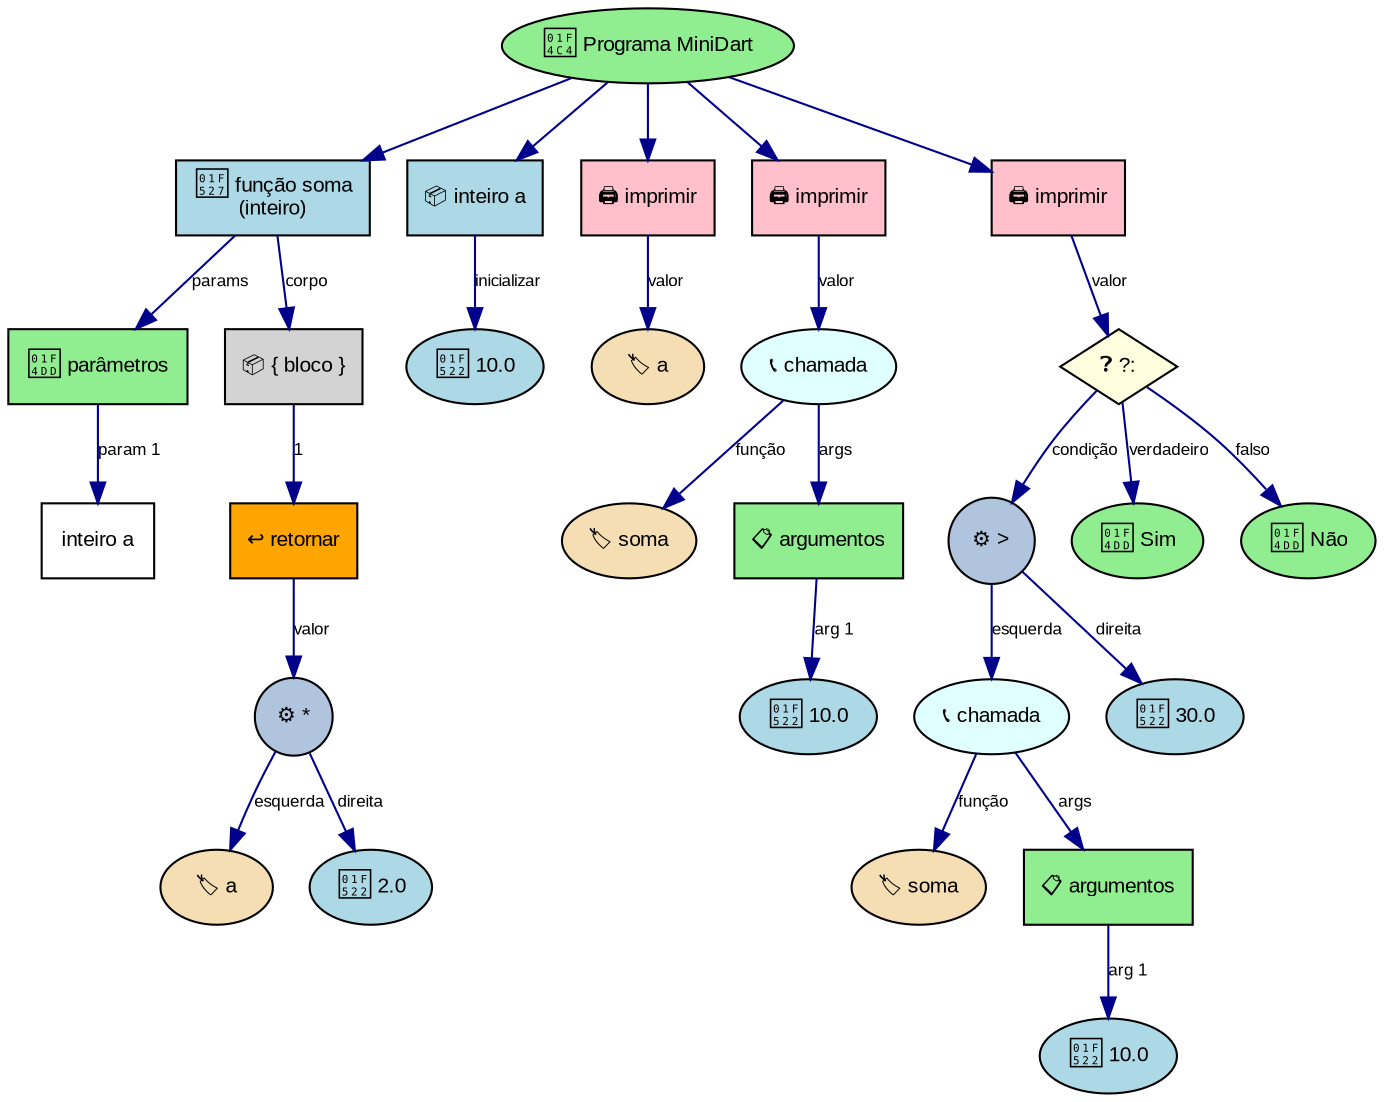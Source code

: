 digraph AST {
  rankdir=TB;
  node [shape=box, style=filled, fontname="Arial", fontsize=10];
  edge [color=darkblue, fontname="Arial", fontsize=8];

  node_0 [label="📄 Programa MiniDart", fillcolor=lightgreen, shape=ellipse];
  node_1 [label="🔧 função soma\n(inteiro)", fillcolor=lightblue, shape=box];
  node_2 [label="📝 parâmetros", fillcolor=lightgreen];
  node_1 -> node_2 [label="params"];
  node_3 [label="inteiro a", fillcolor=white];
  node_2 -> node_3 [label="param 1"];
  node_4 [label="📦 { bloco }", fillcolor=lightgray];
  node_5 [label="↩️ retornar", fillcolor=orange];
  node_6 [label="⚙️ *", fillcolor=lightsteelblue, shape=circle];
  node_7 [label="🏷️ a", fillcolor=wheat, shape=ellipse];
  node_8 [label="🔢 2.0", fillcolor=lightblue, shape=ellipse];
  node_6 -> node_7 [label="esquerda"];
  node_6 -> node_8 [label="direita"];
  node_5 -> node_6 [label="valor"];
  node_4 -> node_5 [label="1"];
  node_1 -> node_4 [label="corpo"];
  node_0 -> node_1;
  node_9 [label="📦 inteiro a", fillcolor=lightblue];
  node_10 [label="🔢 10.0", fillcolor=lightblue, shape=ellipse];
  node_9 -> node_10 [label="inicializar"];
  node_0 -> node_9;
  node_11 [label="🖨️ imprimir", fillcolor=pink];
  node_12 [label="🏷️ a", fillcolor=wheat, shape=ellipse];
  node_11 -> node_12 [label="valor"];
  node_0 -> node_11;
  node_13 [label="🖨️ imprimir", fillcolor=pink];
  node_14 [label="📞 chamada", fillcolor=lightcyan, shape=ellipse];
  node_15 [label="🏷️ soma", fillcolor=wheat, shape=ellipse];
  node_14 -> node_15 [label="função"];
  node_16 [label="📋 argumentos", fillcolor=lightgreen];
  node_14 -> node_16 [label="args"];
  node_17 [label="🔢 10.0", fillcolor=lightblue, shape=ellipse];
  node_16 -> node_17 [label="arg 1"];
  node_13 -> node_14 [label="valor"];
  node_0 -> node_13;
  node_18 [label="🖨️ imprimir", fillcolor=pink];
  node_19 [label="❓ ?:", fillcolor=lightyellow, shape=diamond];
  node_20 [label="⚙️ >", fillcolor=lightsteelblue, shape=circle];
  node_21 [label="📞 chamada", fillcolor=lightcyan, shape=ellipse];
  node_22 [label="🏷️ soma", fillcolor=wheat, shape=ellipse];
  node_21 -> node_22 [label="função"];
  node_23 [label="📋 argumentos", fillcolor=lightgreen];
  node_21 -> node_23 [label="args"];
  node_24 [label="🔢 10.0", fillcolor=lightblue, shape=ellipse];
  node_23 -> node_24 [label="arg 1"];
  node_25 [label="🔢 30.0", fillcolor=lightblue, shape=ellipse];
  node_20 -> node_21 [label="esquerda"];
  node_20 -> node_25 [label="direita"];
  node_26 [label="📝 Sim", fillcolor=lightgreen, shape=ellipse];
  node_27 [label="📝 Não", fillcolor=lightgreen, shape=ellipse];
  node_19 -> node_20 [label="condição"];
  node_19 -> node_26 [label="verdadeiro"];
  node_19 -> node_27 [label="falso"];
  node_18 -> node_19 [label="valor"];
  node_0 -> node_18;
}
